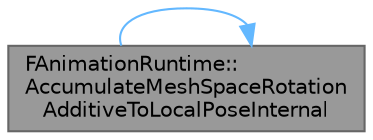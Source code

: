 digraph "FAnimationRuntime::AccumulateMeshSpaceRotationAdditiveToLocalPoseInternal"
{
 // INTERACTIVE_SVG=YES
 // LATEX_PDF_SIZE
  bgcolor="transparent";
  edge [fontname=Helvetica,fontsize=10,labelfontname=Helvetica,labelfontsize=10];
  node [fontname=Helvetica,fontsize=10,shape=box,height=0.2,width=0.4];
  rankdir="LR";
  Node1 [id="Node000001",label="FAnimationRuntime::\lAccumulateMeshSpaceRotation\lAdditiveToLocalPoseInternal",height=0.2,width=0.4,color="gray40", fillcolor="grey60", style="filled", fontcolor="black",tooltip="Accumulate a MeshSpaceRotation Additive pose to a local pose."];
  Node1 -> Node1 [id="edge1_Node000001_Node000001",color="steelblue1",style="solid",tooltip=" "];
}
